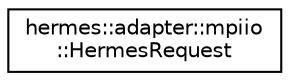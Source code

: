 digraph "Graphical Class Hierarchy"
{
 // LATEX_PDF_SIZE
  edge [fontname="Helvetica",fontsize="10",labelfontname="Helvetica",labelfontsize="10"];
  node [fontname="Helvetica",fontsize="10",shape=record];
  rankdir="LR";
  Node0 [label="hermes::adapter::mpiio\l::HermesRequest",height=0.2,width=0.4,color="black", fillcolor="white", style="filled",URL="$structhermes_1_1adapter_1_1mpiio_1_1_hermes_request.html",tooltip=" "];
}
